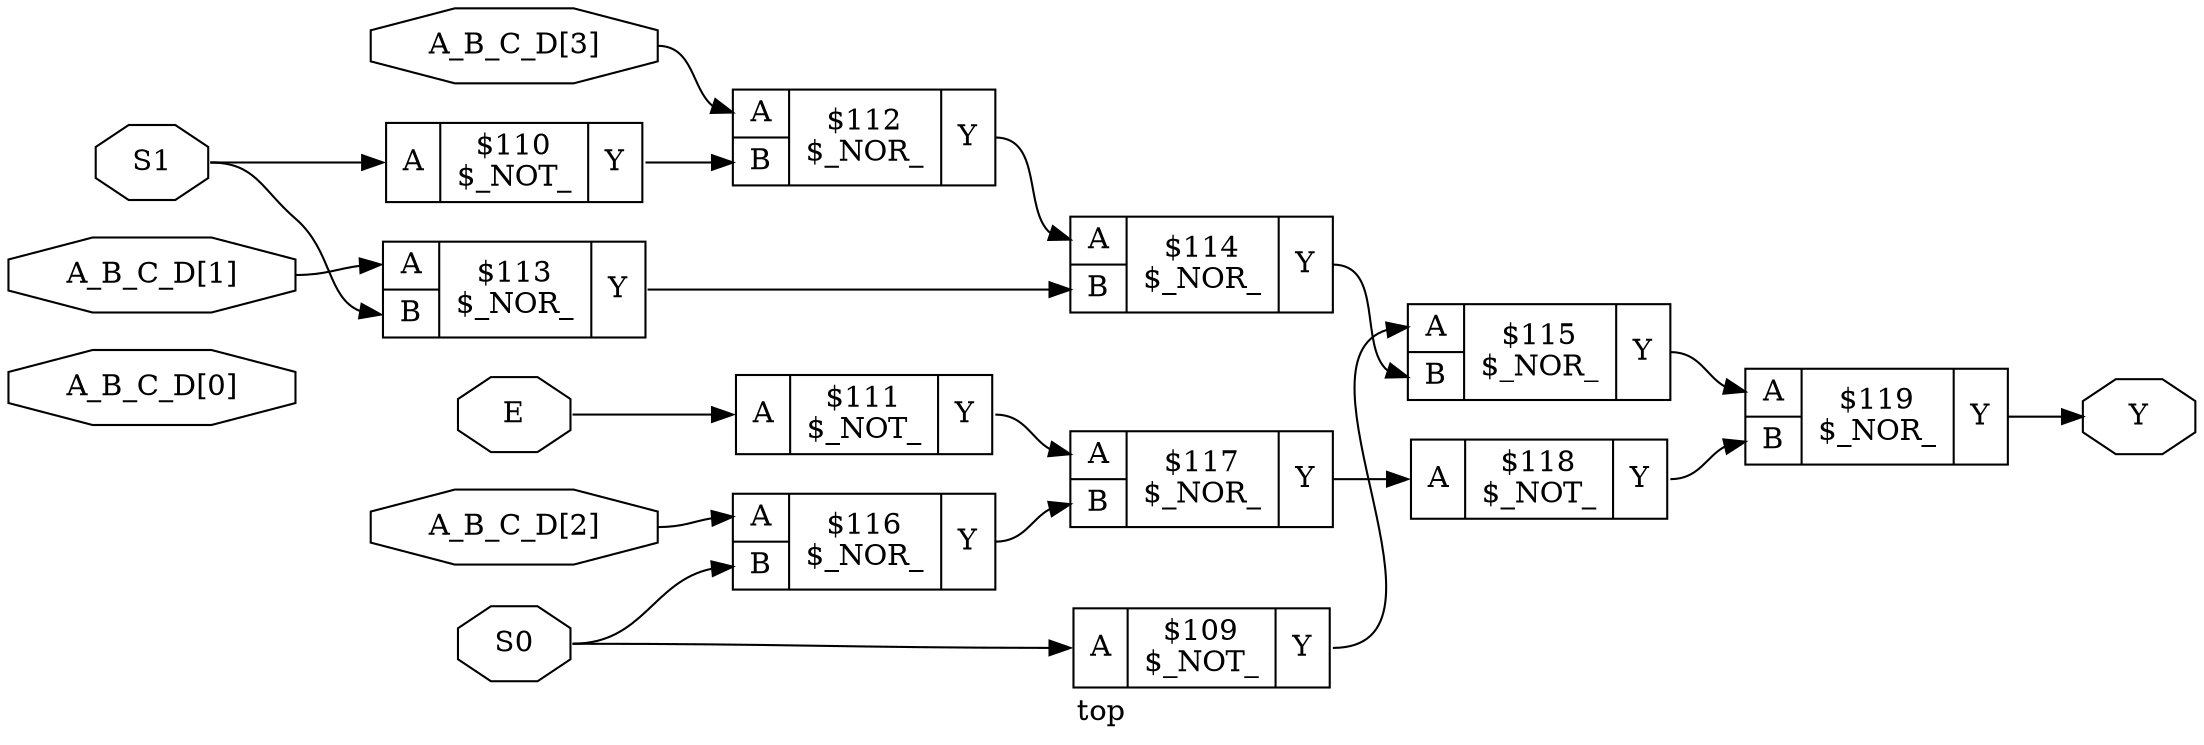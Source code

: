 digraph "top" {
label="top";
rankdir="LR";
remincross=true;
n11 [ shape=octagon, label="A_B_C_D[0]", color="black", fontcolor="black"];
n12 [ shape=octagon, label="A_B_C_D[1]", color="black", fontcolor="black"];
n13 [ shape=octagon, label="A_B_C_D[2]", color="black", fontcolor="black"];
n14 [ shape=octagon, label="A_B_C_D[3]", color="black", fontcolor="black"];
n15 [ shape=octagon, label="E", color="black", fontcolor="black"];
n16 [ shape=octagon, label="S0", color="black", fontcolor="black"];
n17 [ shape=octagon, label="S1", color="black", fontcolor="black"];
n18 [ shape=octagon, label="Y", color="black", fontcolor="black"];
c20 [ shape=record, label="{{<p19> A}|$109\n$_NOT_|{<p18> Y}}",  ];
c21 [ shape=record, label="{{<p19> A}|$110\n$_NOT_|{<p18> Y}}",  ];
c22 [ shape=record, label="{{<p19> A}|$111\n$_NOT_|{<p18> Y}}",  ];
c24 [ shape=record, label="{{<p19> A|<p23> B}|$112\n$_NOR_|{<p18> Y}}",  ];
c25 [ shape=record, label="{{<p19> A|<p23> B}|$113\n$_NOR_|{<p18> Y}}",  ];
c26 [ shape=record, label="{{<p19> A|<p23> B}|$114\n$_NOR_|{<p18> Y}}",  ];
c27 [ shape=record, label="{{<p19> A|<p23> B}|$115\n$_NOR_|{<p18> Y}}",  ];
c28 [ shape=record, label="{{<p19> A|<p23> B}|$116\n$_NOR_|{<p18> Y}}",  ];
c29 [ shape=record, label="{{<p19> A|<p23> B}|$117\n$_NOR_|{<p18> Y}}",  ];
c30 [ shape=record, label="{{<p19> A}|$118\n$_NOT_|{<p18> Y}}",  ];
c31 [ shape=record, label="{{<p19> A|<p23> B}|$119\n$_NOR_|{<p18> Y}}",  ];
c21:p18:e -> c24:p23:w [color="black", fontcolor="black", label=""];
c20:p18:e -> c27:p19:w [color="black", fontcolor="black", label=""];
n12:e -> c25:p19:w [color="black", fontcolor="black", label=""];
n13:e -> c28:p19:w [color="black", fontcolor="black", label=""];
n14:e -> c24:p19:w [color="black", fontcolor="black", label=""];
n15:e -> c22:p19:w [color="black", fontcolor="black", label=""];
n16:e -> c20:p19:w [color="black", fontcolor="black", label=""];
n16:e -> c28:p23:w [color="black", fontcolor="black", label=""];
n17:e -> c21:p19:w [color="black", fontcolor="black", label=""];
n17:e -> c25:p23:w [color="black", fontcolor="black", label=""];
c31:p18:e -> n18:w [color="black", fontcolor="black", label=""];
c22:p18:e -> c29:p19:w [color="black", fontcolor="black", label=""];
c24:p18:e -> c26:p19:w [color="black", fontcolor="black", label=""];
c25:p18:e -> c26:p23:w [color="black", fontcolor="black", label=""];
c26:p18:e -> c27:p23:w [color="black", fontcolor="black", label=""];
c27:p18:e -> c31:p19:w [color="black", fontcolor="black", label=""];
c28:p18:e -> c29:p23:w [color="black", fontcolor="black", label=""];
c29:p18:e -> c30:p19:w [color="black", fontcolor="black", label=""];
c30:p18:e -> c31:p23:w [color="black", fontcolor="black", label=""];
}
